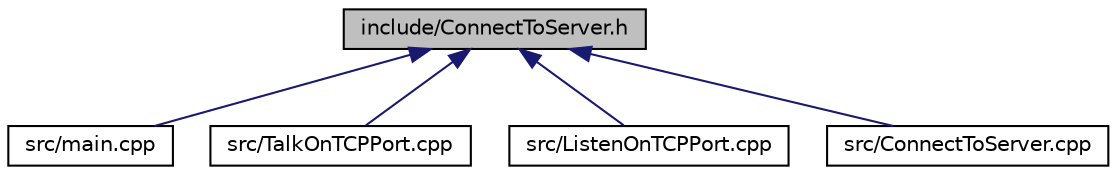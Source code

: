 digraph "include/ConnectToServer.h"
{
 // LATEX_PDF_SIZE
  edge [fontname="Helvetica",fontsize="10",labelfontname="Helvetica",labelfontsize="10"];
  node [fontname="Helvetica",fontsize="10",shape=record];
  Node1 [label="include/ConnectToServer.h",height=0.2,width=0.4,color="black", fillcolor="grey75", style="filled", fontcolor="black",tooltip="Provides a function to establish a connection to a server."];
  Node1 -> Node2 [dir="back",color="midnightblue",fontsize="10",style="solid",fontname="Helvetica"];
  Node2 [label="src/main.cpp",height=0.2,width=0.4,color="black", fillcolor="white", style="filled",URL="$main_8cpp.html",tooltip="Main program to connect to a server and handle LaserScan, Odometry, and Commander data."];
  Node1 -> Node3 [dir="back",color="midnightblue",fontsize="10",style="solid",fontname="Helvetica"];
  Node3 [label="src/TalkOnTCPPort.cpp",height=0.2,width=0.4,color="black", fillcolor="white", style="filled",URL="$TalkOnTCPPort_8cpp.html",tooltip="Sends a movement command to the TurtleBot via TCP."];
  Node1 -> Node4 [dir="back",color="midnightblue",fontsize="10",style="solid",fontname="Helvetica"];
  Node4 [label="src/ListenOnTCPPort.cpp",height=0.2,width=0.4,color="black", fillcolor="white", style="filled",URL="$ListenOnTCPPort_8cpp.html",tooltip="Implementation of TCP listening and data processing."];
  Node1 -> Node5 [dir="back",color="midnightblue",fontsize="10",style="solid",fontname="Helvetica"];
  Node5 [label="src/ConnectToServer.cpp",height=0.2,width=0.4,color="black", fillcolor="white", style="filled",URL="$ConnectToServer_8cpp.html",tooltip="Implementation of the function to establish a connection to a server on a specific port."];
}

